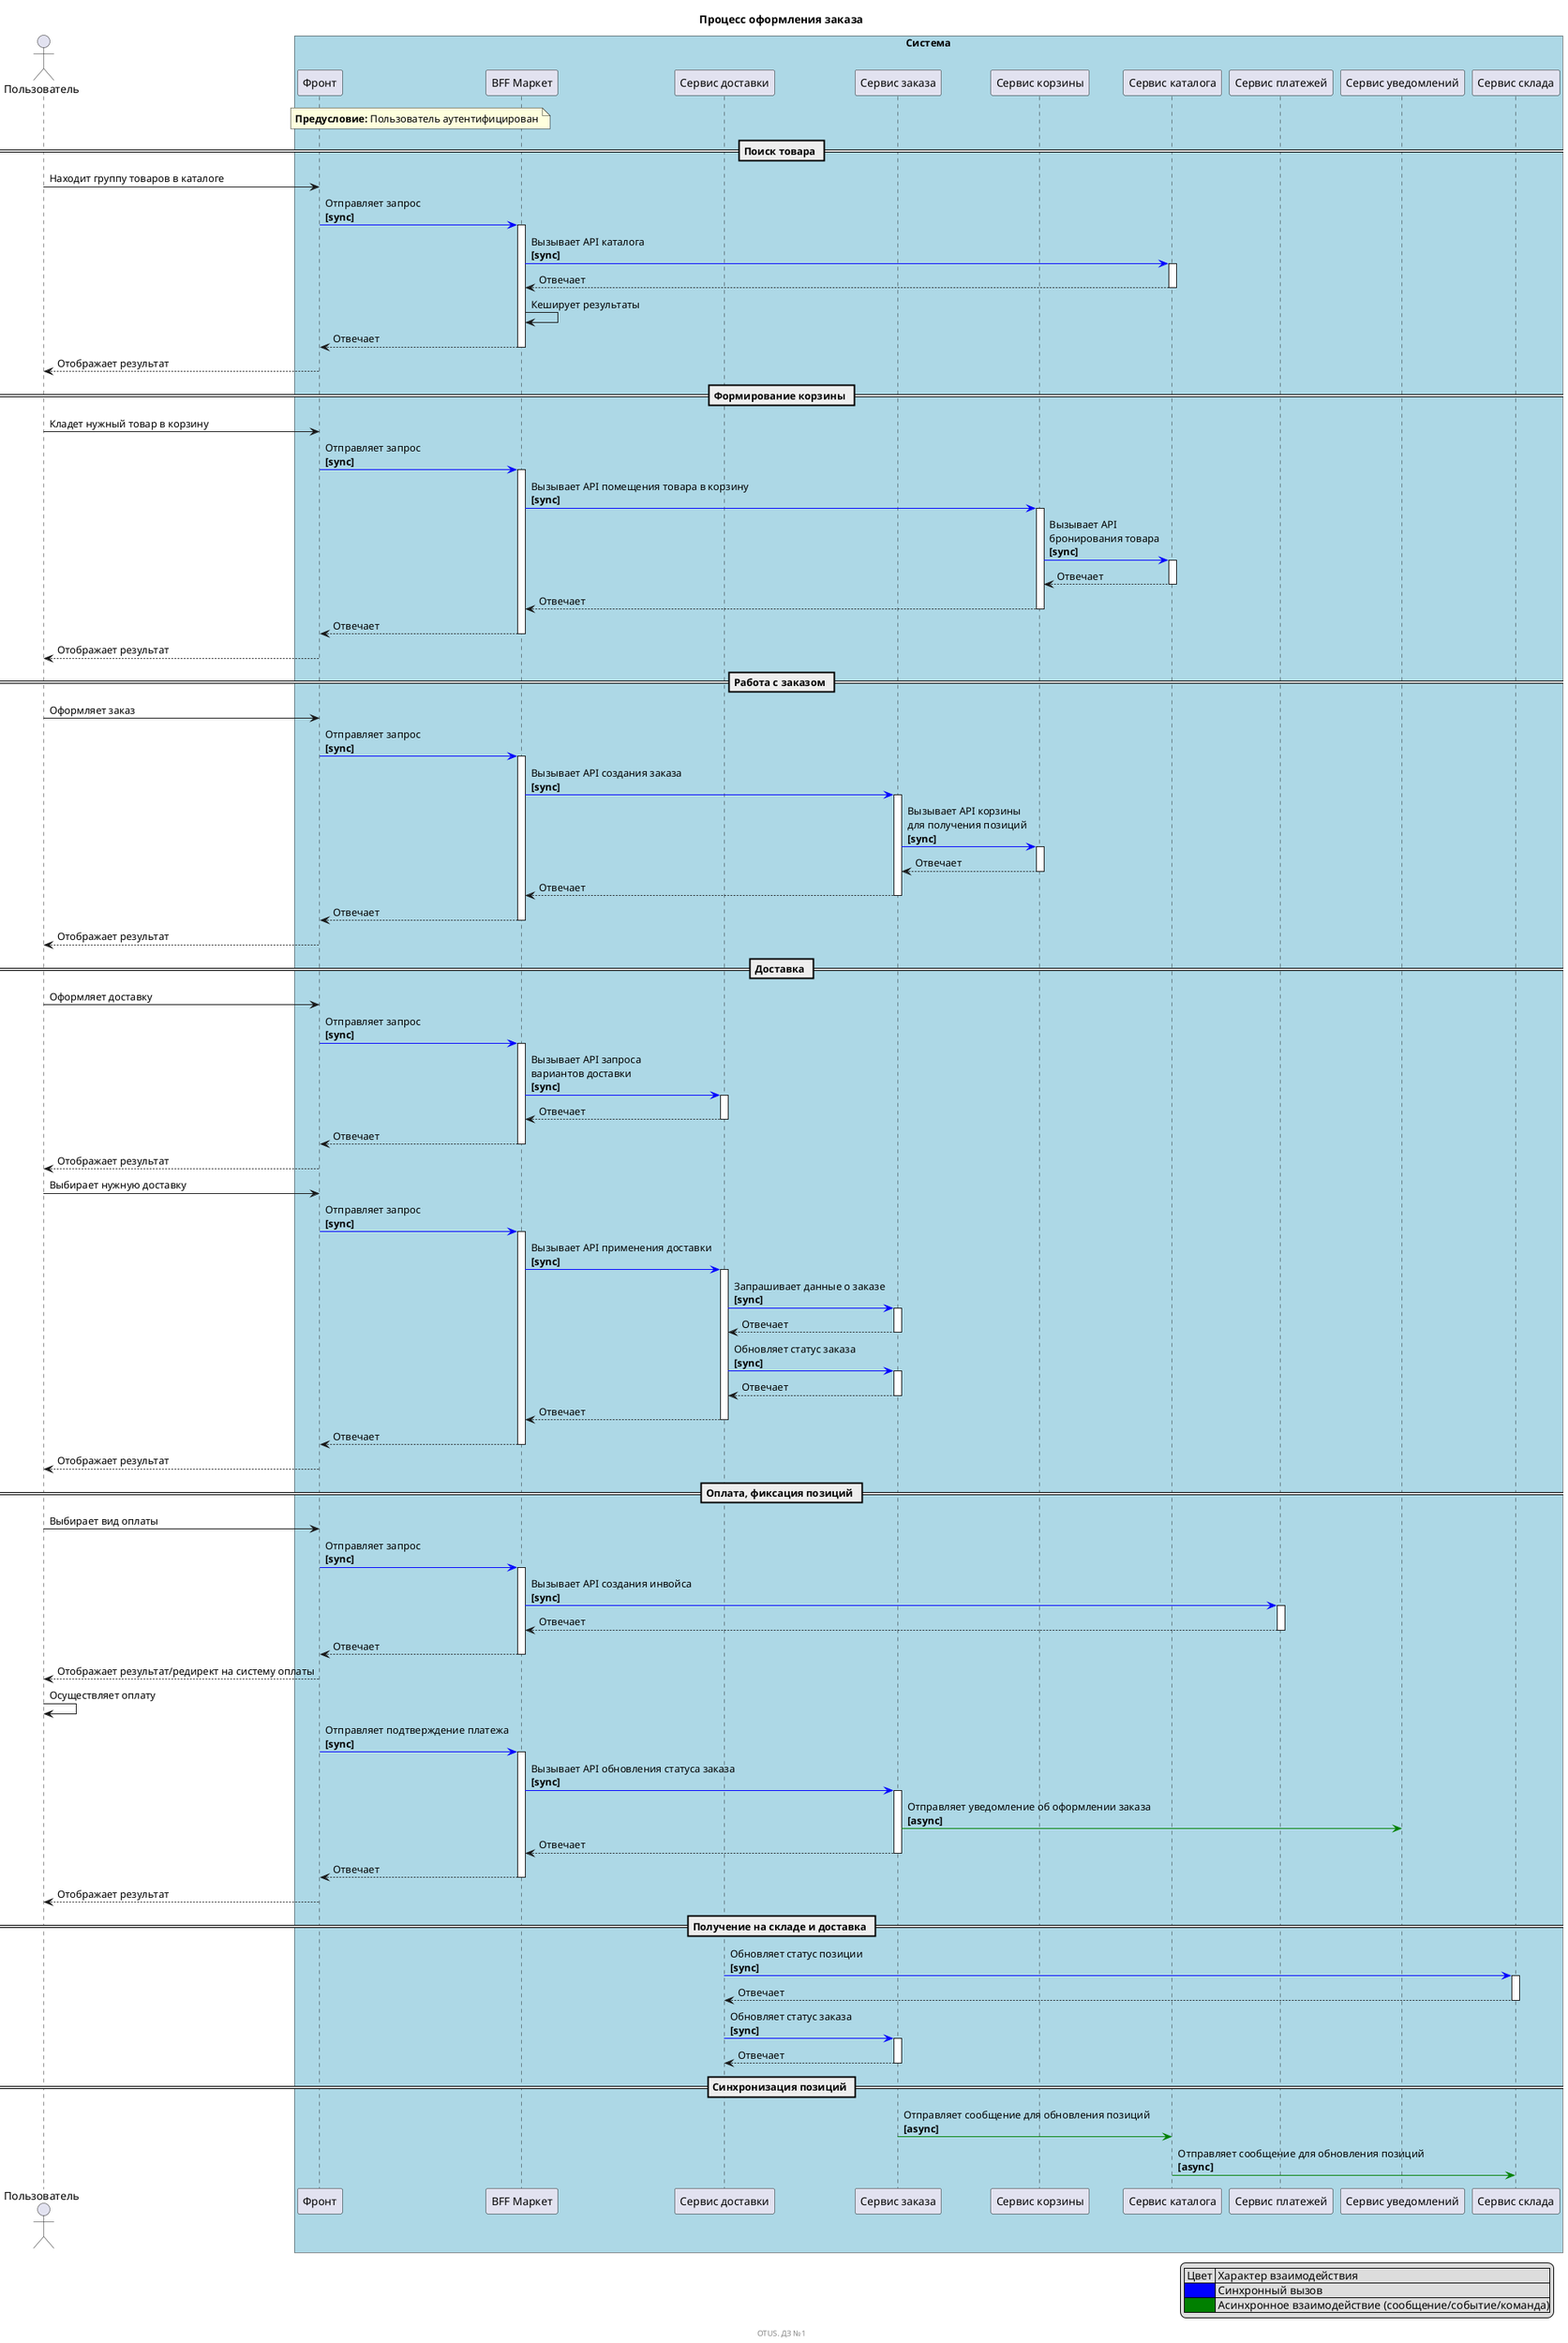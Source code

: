 @startuml
title Процесс оформления заказа
footer OTUS. ДЗ №1

actor "Пользователь" as USER order 1

box "Система" #LightBlue
    participant "Фронт" as FRONT order 10
    participant "BFF Маркет" as BFF order 20
    participant "Сервиc доставки" as SERVICE_DELIVERY order 30
    participant "Сервиc заказа" as SERVICE_ORDER order 40
    participant "Сервиc корзины" as SERVICE_BASKET order 50
    participant "Сервис каталога" as SERVICE_CATALOGUE order 60
    participant "Сервиc платежей" as SERVICE_INVOICE order 70
    participant "Сервиc уведомлений" as SERVICE_NOTIFICATION order 80
    participant "Сервиc склада" as SERVICE_WAREHOUSE order 90
end box

note over FRONT, BFF
<b>Предусловие:</b> Пользователь аутентифицирован
end note

== Поиск товара ==

USER -> FRONT : Находит группу товаров в каталоге
FRONT -[#blue]> BFF ++ : Отправляет запрос\n<b>[sync]
BFF -[#blue]> SERVICE_CATALOGUE ++: Вызывает API каталога\n<b>[sync]
SERVICE_CATALOGUE --> BFF -- : Отвечает
BFF -> BFF : Кеширует результаты
BFF --> FRONT -- : Отвечает
FRONT --> USER : Отображает результат

== Формирование корзины ==

USER -> FRONT : Кладет нужный товар в корзину
FRONT -[#blue]> BFF ++ : Отправляет запрос\n<b>[sync]
BFF -[#blue]> SERVICE_BASKET ++: Вызывает API помещения товара в корзину\n<b>[sync]
SERVICE_BASKET -[#blue]> SERVICE_CATALOGUE ++ : Вызывает API\nбронирования товара\n<b>[sync]
SERVICE_CATALOGUE --> SERVICE_BASKET --: Отвечает
SERVICE_BASKET --> BFF -- : Отвечает
BFF --> FRONT -- : Отвечает
FRONT --> USER : Отображает результат

== Работа с заказом ==

USER -> FRONT : Оформляет заказ
FRONT -[#blue]> BFF ++ : Отправляет запрос\n<b>[sync]
BFF -[#blue]> SERVICE_ORDER ++: Вызывает API создания заказа\n<b>[sync]
SERVICE_ORDER -[#blue]> SERVICE_BASKET ++: Вызывает API корзины\nдля получения позиций\n<b>[sync]
SERVICE_BASKET --> SERVICE_ORDER -- : Отвечает
SERVICE_ORDER --> BFF -- : Отвечает
BFF --> FRONT -- : Отвечает
FRONT --> USER : Отображает результат

== Доставка ==

USER -> FRONT : Оформляет доставку
FRONT -[#blue]> BFF ++ : Отправляет запрос\n<b>[sync]
BFF -[#blue]> SERVICE_DELIVERY ++: Вызывает API запроса\nвариантов доставки\n<b>[sync]
SERVICE_DELIVERY --> BFF -- : Отвечает
BFF --> FRONT -- : Отвечает
FRONT --> USER : Отображает результат

USER -> FRONT : Выбирает нужную доставку
FRONT -[#blue]> BFF ++ : Отправляет запрос\n<b>[sync]
BFF -[#blue]> SERVICE_DELIVERY ++: Вызывает API применения доставки\n<b>[sync]
SERVICE_DELIVERY -[#blue]> SERVICE_ORDER ++: Запрашивает данные о заказе\n<b>[sync]
SERVICE_ORDER --> SERVICE_DELIVERY -- : Отвечает
SERVICE_DELIVERY -[#blue]> SERVICE_ORDER ++: Обновляет статус заказа\n<b>[sync]
SERVICE_ORDER --> SERVICE_DELIVERY -- : Отвечает
SERVICE_DELIVERY --> BFF -- : Отвечает
BFF --> FRONT -- : Отвечает
FRONT --> USER : Отображает результат

== Оплата, фиксация позиций ==

USER -> FRONT : Выбирает вид оплаты
FRONT -[#blue]> BFF ++ : Отправляет запрос\n<b>[sync]
BFF -[#blue]> SERVICE_INVOICE ++: Вызывает API создания инвойса\n<b>[sync]
SERVICE_INVOICE --> BFF -- : Отвечает
BFF --> FRONT -- : Отвечает
FRONT --> USER : Отображает результат/редирект на систему оплаты
USER -> USER : Осуществляет оплату
FRONT -[#blue]> BFF ++ : Отправляет подтверждение платежа\n<b>[sync]
BFF -[#blue]> SERVICE_ORDER ++: Вызывает API обновления статуса заказа\n<b>[sync]
SERVICE_ORDER -[#green]> SERVICE_NOTIFICATION: Отправляет уведомление об оформлении заказа\n<b>[async]
SERVICE_ORDER --> BFF -- : Отвечает
BFF --> FRONT -- : Отвечает
FRONT --> USER : Отображает результат

== Получение на складе и доставка ==

SERVICE_DELIVERY -[#blue]> SERVICE_WAREHOUSE ++: Обновляет статус позиции\n<b>[sync]
SERVICE_WAREHOUSE --> SERVICE_DELIVERY --: Отвечает
SERVICE_DELIVERY -[#blue]> SERVICE_ORDER ++: Обновляет статус заказа\n<b>[sync]
SERVICE_ORDER --> SERVICE_DELIVERY -- : Отвечает

== Синхронизация позиций ==

SERVICE_ORDER -[#green]> SERVICE_CATALOGUE : Отправляет сообщение для обновления позиций\n<b>[async]
SERVICE_CATALOGUE -[#green]> SERVICE_WAREHOUSE : Отправляет сообщение для обновления позиций\n<b>[async]


legend right
| Цвет | Характер взаимодействия |
|<#Blue>| Синхронный вызов |
|<#Green>| Асинхронное взаимодействие (сообщение/событие/команда)|
end legend

@enduml